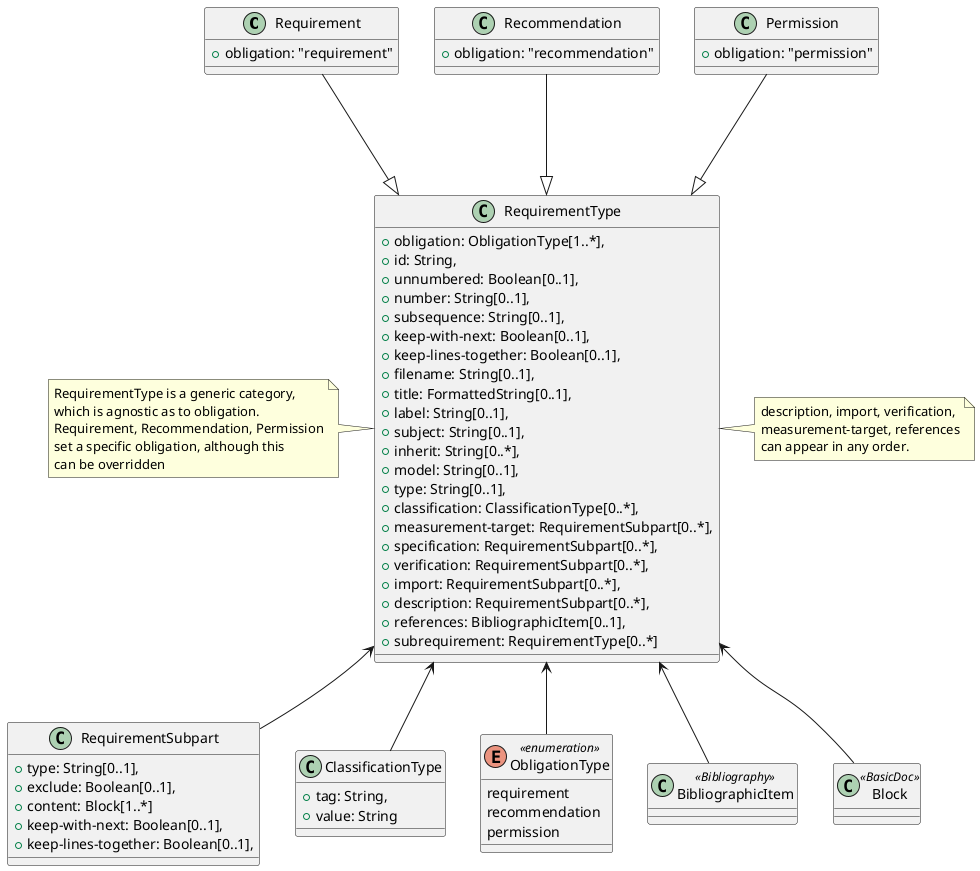@startuml Requirements

/'
Diagram:     Requirements
DateCreate:  2019-03-06
Description: This diagram presents the model used to capture requirements, for use both in standards document markup,
and as standalone machine-readable artefacts.

History of changes:
> 2019-03-19: Added RequirementType/filename
> 2019-0-19: Added subsequence
> 2020-06-16: Added number
> 2020-06-16: Added keep-with-next
'/


'******* CLASS DEFINITION *********************************************

together {
class Requirement {
  + obligation: "requirement"
}

class Recommendation {
  + obligation: "recommendation"
}

class Permission {
  + obligation: "permission"
}
}

class RequirementType {
  + obligation: ObligationType[1..*],
  + id: String,
  + unnumbered: Boolean[0..1],
  + number: String[0..1],
  + subsequence: String[0..1],
  + keep-with-next: Boolean[0..1],
  + keep-lines-together: Boolean[0..1],
  + filename: String[0..1],
  + title: FormattedString[0..1],
  + label: String[0..1],
  + subject: String[0..1],
  + inherit: String[0..*],
  + model: String[0..1],
  + type: String[0..1],
  + classification: ClassificationType[0..*],
  + measurement-target: RequirementSubpart[0..*],
  + specification: RequirementSubpart[0..*],
  + verification: RequirementSubpart[0..*],
  + import: RequirementSubpart[0..*],
  + description: RequirementSubpart[0..*],
  + references: BibliographicItem[0..1],
  + subrequirement: RequirementType[0..*]
}

class RequirementSubpart {
  + type: String[0..1],
  + exclude: Boolean[0..1],
  + content: Block[1..*]
  + keep-with-next: Boolean[0..1],
  + keep-lines-together: Boolean[0..1],
}

class ClassificationType {
  + tag: String,
  + value: String
}

enum ObligationType <<enumeration>> {
  requirement
  recommendation
  permission
}

class BibliographicItem <<Bibliography>> {
}

class Block <<BasicDoc>> {
}

'******* NOTES ********************************************************
note left of RequirementType: RequirementType is a generic category,\nwhich is agnostic as to obligation.\nRequirement, Recommendation, Permission\nset a specific obligation, although this\ncan be overridden
note right of RequirementType: description, import, verification,\nmeasurement-target, references\ncan appear in any order.

'******* CLASS RELATIONS **********************************************
Requirement --down-|> RequirementType
Recommendation --down-|> RequirementType
Permission --down-|> RequirementType

RequirementType <-- ObligationType
RequirementType <-- ClassificationType
RequirementType <-- BibliographicItem
RequirementType <-- Block
RequirementType <-- RequirementSubpart

@enduml
